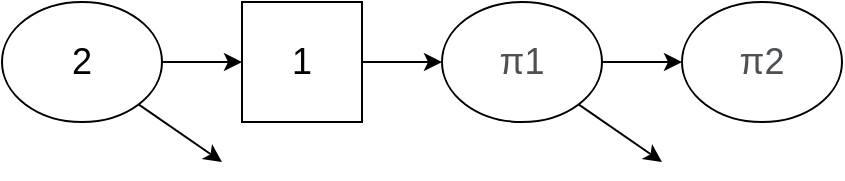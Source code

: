 <mxfile version="14.6.13" type="device"><diagram id="cCn_ICLqXDMeLhCNt_9B" name="Страница 1"><mxGraphModel dx="341" dy="197" grid="1" gridSize="10" guides="1" tooltips="1" connect="1" arrows="1" fold="1" page="1" pageScale="1" pageWidth="827" pageHeight="1169" math="0" shadow="0"><root><mxCell id="0"/><mxCell id="1" parent="0"/><mxCell id="OmKA-CXqi34o1hxvy4sz-3" value="" style="edgeStyle=orthogonalEdgeStyle;rounded=0;orthogonalLoop=1;jettySize=auto;html=1;" edge="1" parent="1" source="OmKA-CXqi34o1hxvy4sz-1" target="OmKA-CXqi34o1hxvy4sz-2"><mxGeometry relative="1" as="geometry"/></mxCell><mxCell id="OmKA-CXqi34o1hxvy4sz-1" value="&lt;font style=&quot;font-size: 18px&quot;&gt;2&lt;/font&gt;" style="ellipse;whiteSpace=wrap;html=1;" vertex="1" parent="1"><mxGeometry x="60" y="80" width="80" height="60" as="geometry"/></mxCell><mxCell id="OmKA-CXqi34o1hxvy4sz-6" value="" style="edgeStyle=orthogonalEdgeStyle;rounded=0;orthogonalLoop=1;jettySize=auto;html=1;" edge="1" parent="1" source="OmKA-CXqi34o1hxvy4sz-2" target="OmKA-CXqi34o1hxvy4sz-4"><mxGeometry relative="1" as="geometry"/></mxCell><mxCell id="OmKA-CXqi34o1hxvy4sz-2" value="&lt;font style=&quot;font-size: 18px&quot;&gt;1&lt;/font&gt;" style="whiteSpace=wrap;html=1;aspect=fixed;" vertex="1" parent="1"><mxGeometry x="180" y="80" width="60" height="60" as="geometry"/></mxCell><mxCell id="OmKA-CXqi34o1hxvy4sz-7" value="" style="edgeStyle=orthogonalEdgeStyle;rounded=0;orthogonalLoop=1;jettySize=auto;html=1;" edge="1" parent="1" source="OmKA-CXqi34o1hxvy4sz-4" target="OmKA-CXqi34o1hxvy4sz-5"><mxGeometry relative="1" as="geometry"/></mxCell><mxCell id="OmKA-CXqi34o1hxvy4sz-4" value="&lt;font&gt;&lt;span style=&quot;color: rgb(77 , 81 , 86) ; text-align: left ; background-color: rgb(255 , 255 , 255)&quot;&gt;&lt;font style=&quot;font-size: 18px&quot;&gt;π1&lt;/font&gt;&lt;/span&gt;&lt;/font&gt;" style="ellipse;whiteSpace=wrap;html=1;" vertex="1" parent="1"><mxGeometry x="280" y="80" width="80" height="60" as="geometry"/></mxCell><mxCell id="OmKA-CXqi34o1hxvy4sz-5" value="&lt;span style=&quot;color: rgb(77 , 81 , 86) ; font-size: 18px ; text-align: left ; background-color: rgb(255 , 255 , 255)&quot;&gt;π2&lt;/span&gt;" style="ellipse;whiteSpace=wrap;html=1;" vertex="1" parent="1"><mxGeometry x="400" y="80" width="80" height="60" as="geometry"/></mxCell><mxCell id="OmKA-CXqi34o1hxvy4sz-8" value="" style="rounded=0;orthogonalLoop=1;jettySize=auto;html=1;exitX=1;exitY=1;exitDx=0;exitDy=0;" edge="1" parent="1" source="OmKA-CXqi34o1hxvy4sz-1"><mxGeometry relative="1" as="geometry"><mxPoint x="130" y="130" as="sourcePoint"/><mxPoint x="170" y="160" as="targetPoint"/></mxGeometry></mxCell><mxCell id="OmKA-CXqi34o1hxvy4sz-9" value="" style="rounded=0;orthogonalLoop=1;jettySize=auto;html=1;exitX=1;exitY=1;exitDx=0;exitDy=0;" edge="1" parent="1" source="OmKA-CXqi34o1hxvy4sz-4"><mxGeometry relative="1" as="geometry"><mxPoint x="358.284" y="140.003" as="sourcePoint"/><mxPoint x="390" y="160" as="targetPoint"/></mxGeometry></mxCell></root></mxGraphModel></diagram></mxfile>